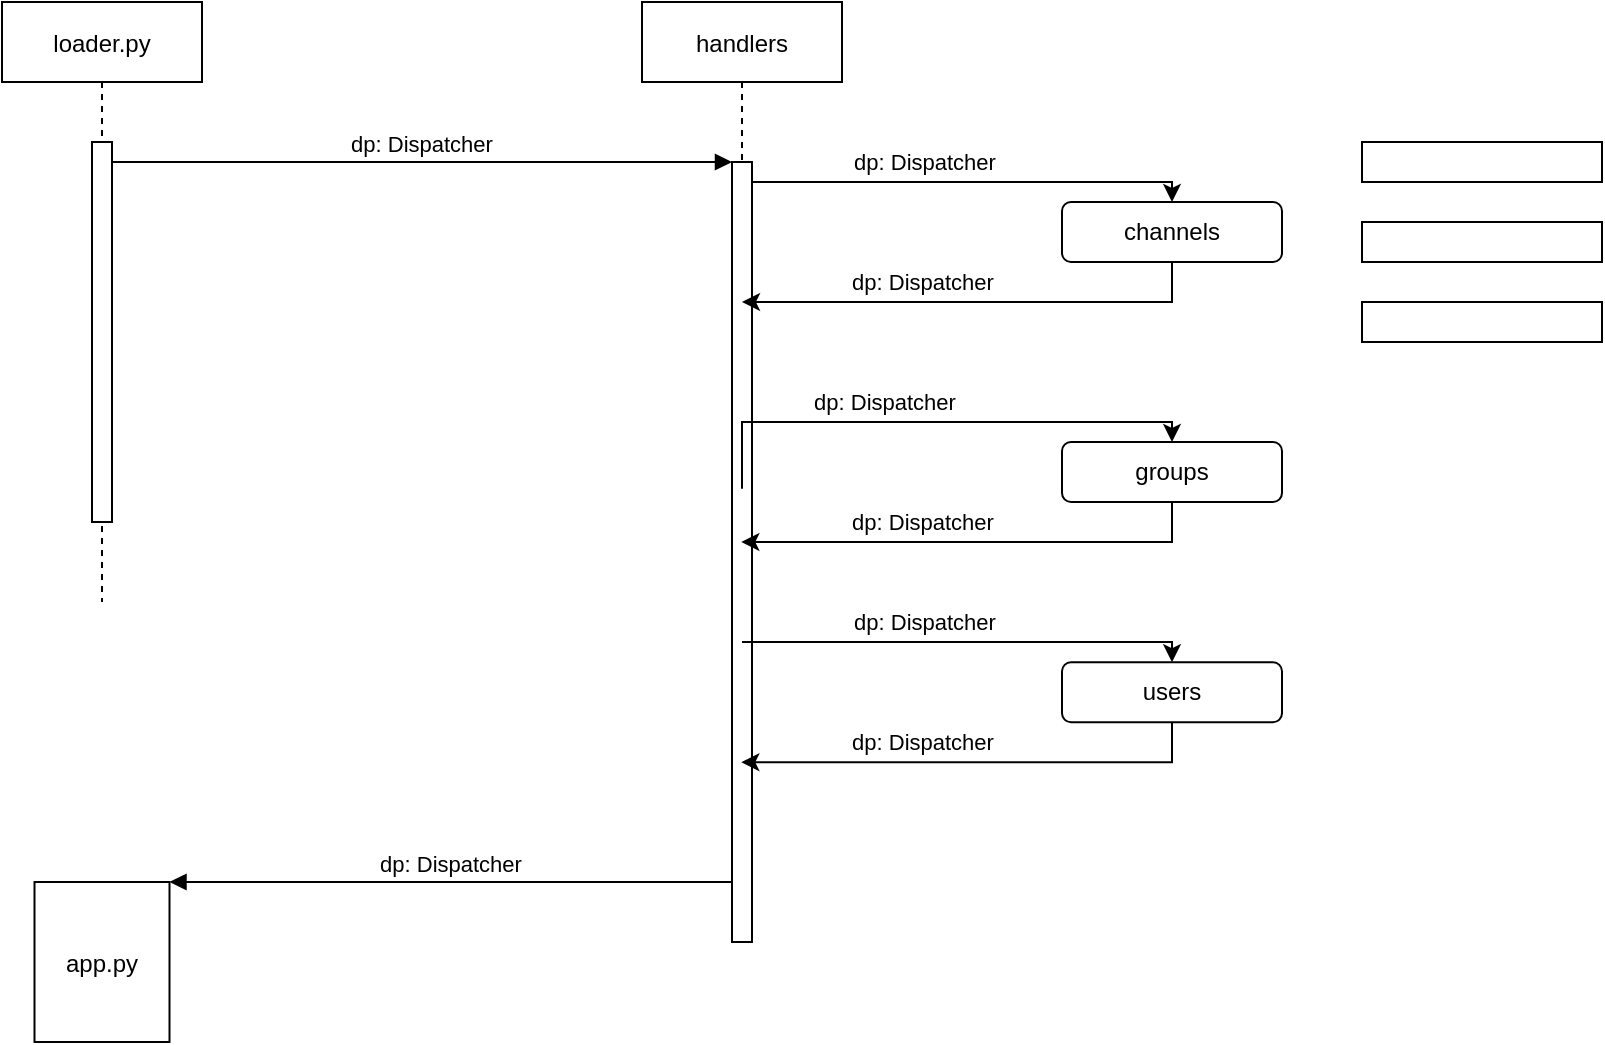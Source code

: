 <mxfile version="13.10.9" type="github">
  <diagram id="kgpKYQtTHZ0yAKxKKP6v" name="Page-1">
    <mxGraphModel dx="645" dy="968" grid="1" gridSize="10" guides="1" tooltips="1" connect="1" arrows="1" fold="1" page="1" pageScale="1" pageWidth="850" pageHeight="1100" math="0" shadow="0">
      <root>
        <mxCell id="0" />
        <mxCell id="1" parent="0" />
        <mxCell id="3nuBFxr9cyL0pnOWT2aG-1" value="loader.py" style="shape=umlLifeline;perimeter=lifelinePerimeter;container=1;collapsible=0;recursiveResize=0;rounded=0;shadow=0;strokeWidth=1;" parent="1" vertex="1">
          <mxGeometry x="130" y="80" width="100" height="300" as="geometry" />
        </mxCell>
        <mxCell id="3nuBFxr9cyL0pnOWT2aG-2" value="" style="points=[];perimeter=orthogonalPerimeter;rounded=0;shadow=0;strokeWidth=1;" parent="3nuBFxr9cyL0pnOWT2aG-1" vertex="1">
          <mxGeometry x="45" y="70" width="10" height="190" as="geometry" />
        </mxCell>
        <mxCell id="L4s6R9UhhCUD0O3jiBms-11" style="edgeStyle=orthogonalEdgeStyle;rounded=0;orthogonalLoop=1;jettySize=auto;html=1;entryX=0.5;entryY=0;entryDx=0;entryDy=0;" edge="1" parent="1" source="3nuBFxr9cyL0pnOWT2aG-5" target="L4s6R9UhhCUD0O3jiBms-6">
          <mxGeometry relative="1" as="geometry">
            <Array as="points">
              <mxPoint x="715" y="170" />
            </Array>
          </mxGeometry>
        </mxCell>
        <mxCell id="L4s6R9UhhCUD0O3jiBms-16" value="dp: Dispatcher" style="edgeLabel;html=1;align=center;verticalAlign=middle;resizable=0;points=[];" vertex="1" connectable="0" parent="L4s6R9UhhCUD0O3jiBms-11">
          <mxGeometry x="-0.176" y="2" relative="1" as="geometry">
            <mxPoint x="-2.17" y="-8" as="offset" />
          </mxGeometry>
        </mxCell>
        <mxCell id="3nuBFxr9cyL0pnOWT2aG-5" value="handlers" style="shape=umlLifeline;perimeter=lifelinePerimeter;container=1;collapsible=0;recursiveResize=0;rounded=0;shadow=0;strokeWidth=1;" parent="1" vertex="1">
          <mxGeometry x="450" y="80" width="100" height="470" as="geometry" />
        </mxCell>
        <mxCell id="3nuBFxr9cyL0pnOWT2aG-6" value="" style="points=[];perimeter=orthogonalPerimeter;rounded=0;shadow=0;strokeWidth=1;" parent="3nuBFxr9cyL0pnOWT2aG-5" vertex="1">
          <mxGeometry x="45" y="80" width="10" height="390" as="geometry" />
        </mxCell>
        <mxCell id="3nuBFxr9cyL0pnOWT2aG-8" value="dp: Dispatcher" style="verticalAlign=bottom;endArrow=block;entryX=0;entryY=0;shadow=0;strokeWidth=1;" parent="1" source="3nuBFxr9cyL0pnOWT2aG-2" target="3nuBFxr9cyL0pnOWT2aG-6" edge="1">
          <mxGeometry relative="1" as="geometry">
            <mxPoint x="275" y="160" as="sourcePoint" />
          </mxGeometry>
        </mxCell>
        <mxCell id="3nuBFxr9cyL0pnOWT2aG-9" value="dp: Dispatcher" style="verticalAlign=bottom;endArrow=block;entryX=1;entryY=0;shadow=0;strokeWidth=1;" parent="1" source="3nuBFxr9cyL0pnOWT2aG-6" target="3nuBFxr9cyL0pnOWT2aG-4" edge="1">
          <mxGeometry relative="1" as="geometry">
            <mxPoint x="240" y="200" as="sourcePoint" />
          </mxGeometry>
        </mxCell>
        <mxCell id="L4s6R9UhhCUD0O3jiBms-15" style="edgeStyle=orthogonalEdgeStyle;rounded=0;orthogonalLoop=1;jettySize=auto;html=1;" edge="1" parent="1" source="L4s6R9UhhCUD0O3jiBms-6" target="3nuBFxr9cyL0pnOWT2aG-5">
          <mxGeometry relative="1" as="geometry">
            <Array as="points">
              <mxPoint x="715" y="230" />
            </Array>
          </mxGeometry>
        </mxCell>
        <mxCell id="L4s6R9UhhCUD0O3jiBms-17" value="dp: Dispatcher" style="edgeLabel;html=1;align=center;verticalAlign=middle;resizable=0;points=[];" vertex="1" connectable="0" parent="L4s6R9UhhCUD0O3jiBms-15">
          <mxGeometry x="0.254" relative="1" as="geometry">
            <mxPoint x="2.5" y="-10" as="offset" />
          </mxGeometry>
        </mxCell>
        <mxCell id="L4s6R9UhhCUD0O3jiBms-6" value="channels" style="rounded=1;whiteSpace=wrap;html=1;" vertex="1" parent="1">
          <mxGeometry x="660" y="180" width="110" height="30" as="geometry" />
        </mxCell>
        <mxCell id="L4s6R9UhhCUD0O3jiBms-18" style="edgeStyle=orthogonalEdgeStyle;rounded=0;orthogonalLoop=1;jettySize=auto;html=1;entryX=0.5;entryY=0;entryDx=0;entryDy=0;exitX=0.5;exitY=0.419;exitDx=0;exitDy=0;exitPerimeter=0;" edge="1" parent="1" target="L4s6R9UhhCUD0O3jiBms-22" source="3nuBFxr9cyL0pnOWT2aG-6">
          <mxGeometry relative="1" as="geometry">
            <mxPoint x="510" y="290" as="sourcePoint" />
            <Array as="points">
              <mxPoint x="715" y="290" />
            </Array>
          </mxGeometry>
        </mxCell>
        <mxCell id="L4s6R9UhhCUD0O3jiBms-19" value="dp: Dispatcher" style="edgeLabel;html=1;align=center;verticalAlign=middle;resizable=0;points=[];" vertex="1" connectable="0" parent="L4s6R9UhhCUD0O3jiBms-18">
          <mxGeometry x="-0.176" y="2" relative="1" as="geometry">
            <mxPoint x="-2.17" y="-8" as="offset" />
          </mxGeometry>
        </mxCell>
        <mxCell id="L4s6R9UhhCUD0O3jiBms-20" style="edgeStyle=orthogonalEdgeStyle;rounded=0;orthogonalLoop=1;jettySize=auto;html=1;" edge="1" parent="1" source="L4s6R9UhhCUD0O3jiBms-22">
          <mxGeometry relative="1" as="geometry">
            <mxPoint x="499.667" y="350" as="targetPoint" />
            <Array as="points">
              <mxPoint x="715" y="350" />
            </Array>
          </mxGeometry>
        </mxCell>
        <mxCell id="L4s6R9UhhCUD0O3jiBms-21" value="dp: Dispatcher" style="edgeLabel;html=1;align=center;verticalAlign=middle;resizable=0;points=[];" vertex="1" connectable="0" parent="L4s6R9UhhCUD0O3jiBms-20">
          <mxGeometry x="0.254" relative="1" as="geometry">
            <mxPoint x="2.5" y="-10" as="offset" />
          </mxGeometry>
        </mxCell>
        <mxCell id="L4s6R9UhhCUD0O3jiBms-22" value="groups" style="rounded=1;whiteSpace=wrap;html=1;" vertex="1" parent="1">
          <mxGeometry x="660" y="300" width="110" height="30" as="geometry" />
        </mxCell>
        <mxCell id="L4s6R9UhhCUD0O3jiBms-24" style="edgeStyle=orthogonalEdgeStyle;rounded=0;orthogonalLoop=1;jettySize=auto;html=1;entryX=0.5;entryY=0;entryDx=0;entryDy=0;exitX=0.5;exitY=0.419;exitDx=0;exitDy=0;exitPerimeter=0;" edge="1" parent="1" target="L4s6R9UhhCUD0O3jiBms-28">
          <mxGeometry relative="1" as="geometry">
            <mxPoint x="500" y="400.0" as="sourcePoint" />
            <Array as="points">
              <mxPoint x="715" y="400.11" />
            </Array>
          </mxGeometry>
        </mxCell>
        <mxCell id="L4s6R9UhhCUD0O3jiBms-25" value="dp: Dispatcher" style="edgeLabel;html=1;align=center;verticalAlign=middle;resizable=0;points=[];" vertex="1" connectable="0" parent="L4s6R9UhhCUD0O3jiBms-24">
          <mxGeometry x="-0.176" y="2" relative="1" as="geometry">
            <mxPoint x="-2.17" y="-8" as="offset" />
          </mxGeometry>
        </mxCell>
        <mxCell id="L4s6R9UhhCUD0O3jiBms-26" style="edgeStyle=orthogonalEdgeStyle;rounded=0;orthogonalLoop=1;jettySize=auto;html=1;" edge="1" parent="1" source="L4s6R9UhhCUD0O3jiBms-28">
          <mxGeometry relative="1" as="geometry">
            <mxPoint x="499.667" y="460.11" as="targetPoint" />
            <Array as="points">
              <mxPoint x="715" y="460.11" />
            </Array>
          </mxGeometry>
        </mxCell>
        <mxCell id="L4s6R9UhhCUD0O3jiBms-27" value="dp: Dispatcher" style="edgeLabel;html=1;align=center;verticalAlign=middle;resizable=0;points=[];" vertex="1" connectable="0" parent="L4s6R9UhhCUD0O3jiBms-26">
          <mxGeometry x="0.254" relative="1" as="geometry">
            <mxPoint x="2.5" y="-10" as="offset" />
          </mxGeometry>
        </mxCell>
        <mxCell id="L4s6R9UhhCUD0O3jiBms-28" value="users" style="rounded=1;whiteSpace=wrap;html=1;" vertex="1" parent="1">
          <mxGeometry x="660" y="410.11" width="110" height="30" as="geometry" />
        </mxCell>
        <mxCell id="3nuBFxr9cyL0pnOWT2aG-4" value="app.py" style="points=[];perimeter=orthogonalPerimeter;rounded=0;shadow=0;strokeWidth=1;" parent="1" vertex="1">
          <mxGeometry x="146.25" y="520" width="67.5" height="80" as="geometry" />
        </mxCell>
        <mxCell id="L4s6R9UhhCUD0O3jiBms-29" value="" style="rounded=0;whiteSpace=wrap;html=1;" vertex="1" parent="1">
          <mxGeometry x="810" y="150" width="120" height="20" as="geometry" />
        </mxCell>
        <mxCell id="L4s6R9UhhCUD0O3jiBms-30" value="" style="rounded=0;whiteSpace=wrap;html=1;" vertex="1" parent="1">
          <mxGeometry x="810" y="190" width="120" height="20" as="geometry" />
        </mxCell>
        <mxCell id="L4s6R9UhhCUD0O3jiBms-31" value="" style="rounded=0;whiteSpace=wrap;html=1;" vertex="1" parent="1">
          <mxGeometry x="810" y="230" width="120" height="20" as="geometry" />
        </mxCell>
      </root>
    </mxGraphModel>
  </diagram>
</mxfile>
